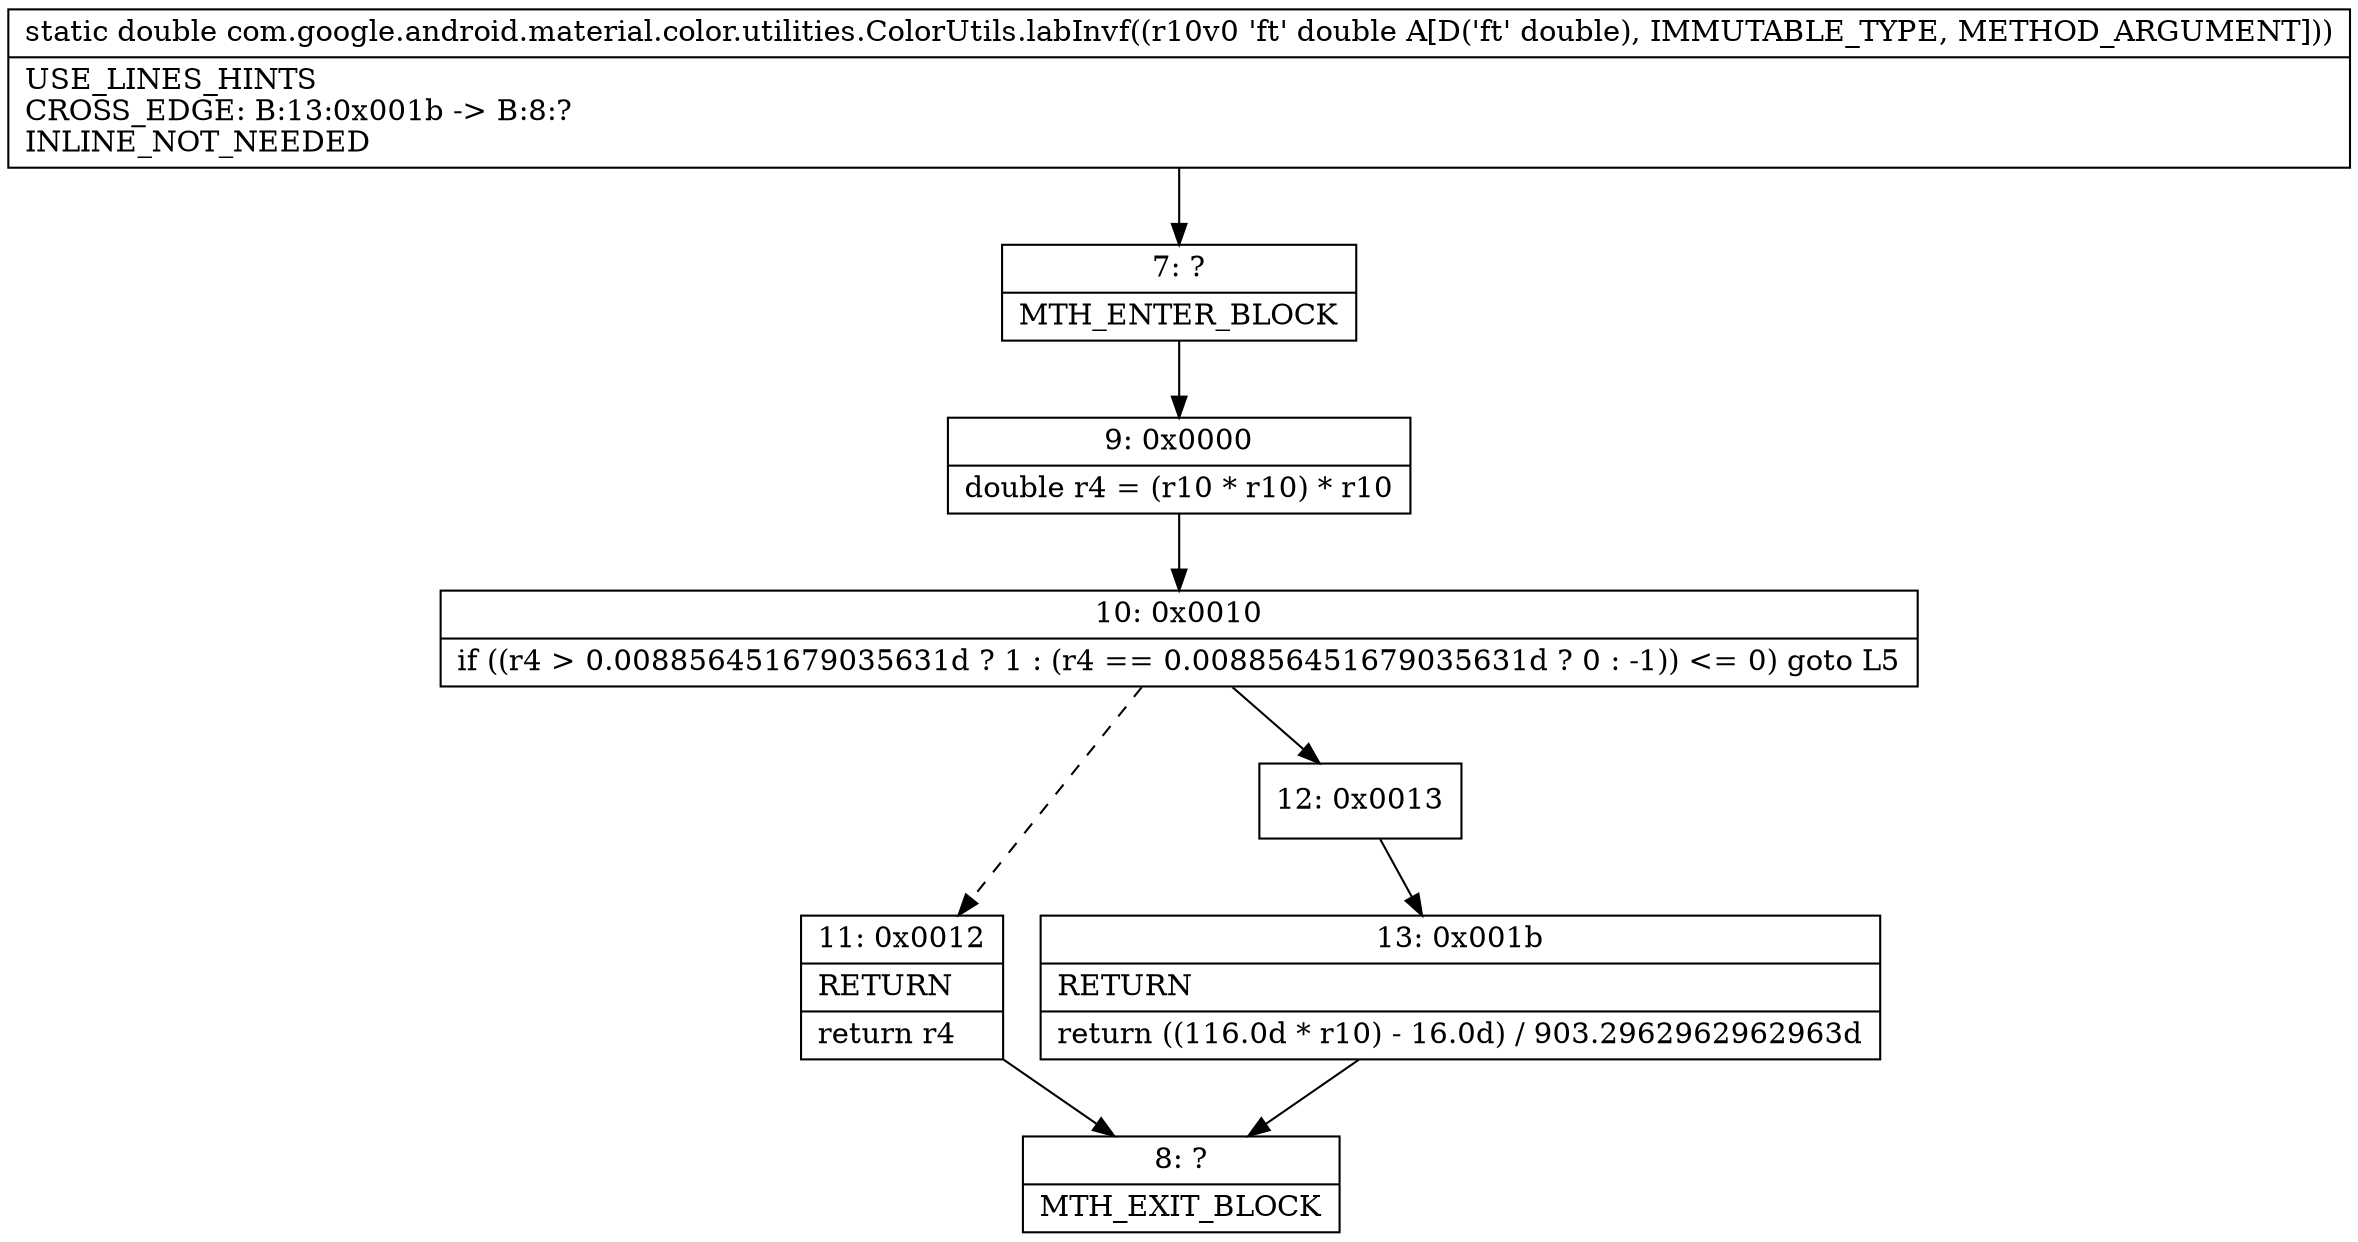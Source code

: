 digraph "CFG forcom.google.android.material.color.utilities.ColorUtils.labInvf(D)D" {
Node_7 [shape=record,label="{7\:\ ?|MTH_ENTER_BLOCK\l}"];
Node_9 [shape=record,label="{9\:\ 0x0000|double r4 = (r10 * r10) * r10\l}"];
Node_10 [shape=record,label="{10\:\ 0x0010|if ((r4 \> 0.008856451679035631d ? 1 : (r4 == 0.008856451679035631d ? 0 : \-1)) \<= 0) goto L5\l}"];
Node_11 [shape=record,label="{11\:\ 0x0012|RETURN\l|return r4\l}"];
Node_8 [shape=record,label="{8\:\ ?|MTH_EXIT_BLOCK\l}"];
Node_12 [shape=record,label="{12\:\ 0x0013}"];
Node_13 [shape=record,label="{13\:\ 0x001b|RETURN\l|return ((116.0d * r10) \- 16.0d) \/ 903.2962962962963d\l}"];
MethodNode[shape=record,label="{static double com.google.android.material.color.utilities.ColorUtils.labInvf((r10v0 'ft' double A[D('ft' double), IMMUTABLE_TYPE, METHOD_ARGUMENT]))  | USE_LINES_HINTS\lCROSS_EDGE: B:13:0x001b \-\> B:8:?\lINLINE_NOT_NEEDED\l}"];
MethodNode -> Node_7;Node_7 -> Node_9;
Node_9 -> Node_10;
Node_10 -> Node_11[style=dashed];
Node_10 -> Node_12;
Node_11 -> Node_8;
Node_12 -> Node_13;
Node_13 -> Node_8;
}

